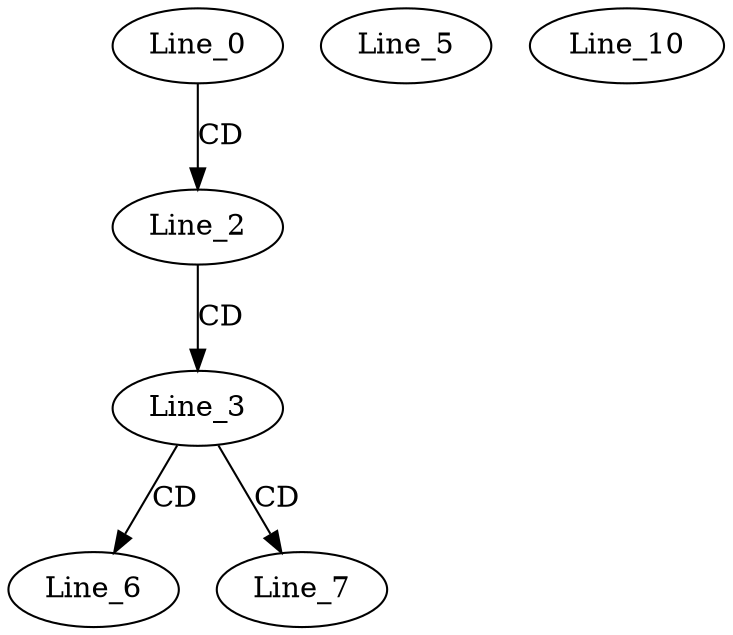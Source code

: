 digraph G {
  Line_0;
  Line_2;
  Line_3;
  Line_5;
  Line_6;
  Line_7;
  Line_7;
  Line_10;
  Line_0 -> Line_2 [ label="CD" ];
  Line_2 -> Line_3 [ label="CD" ];
  Line_3 -> Line_6 [ label="CD" ];
  Line_3 -> Line_7 [ label="CD" ];
}
